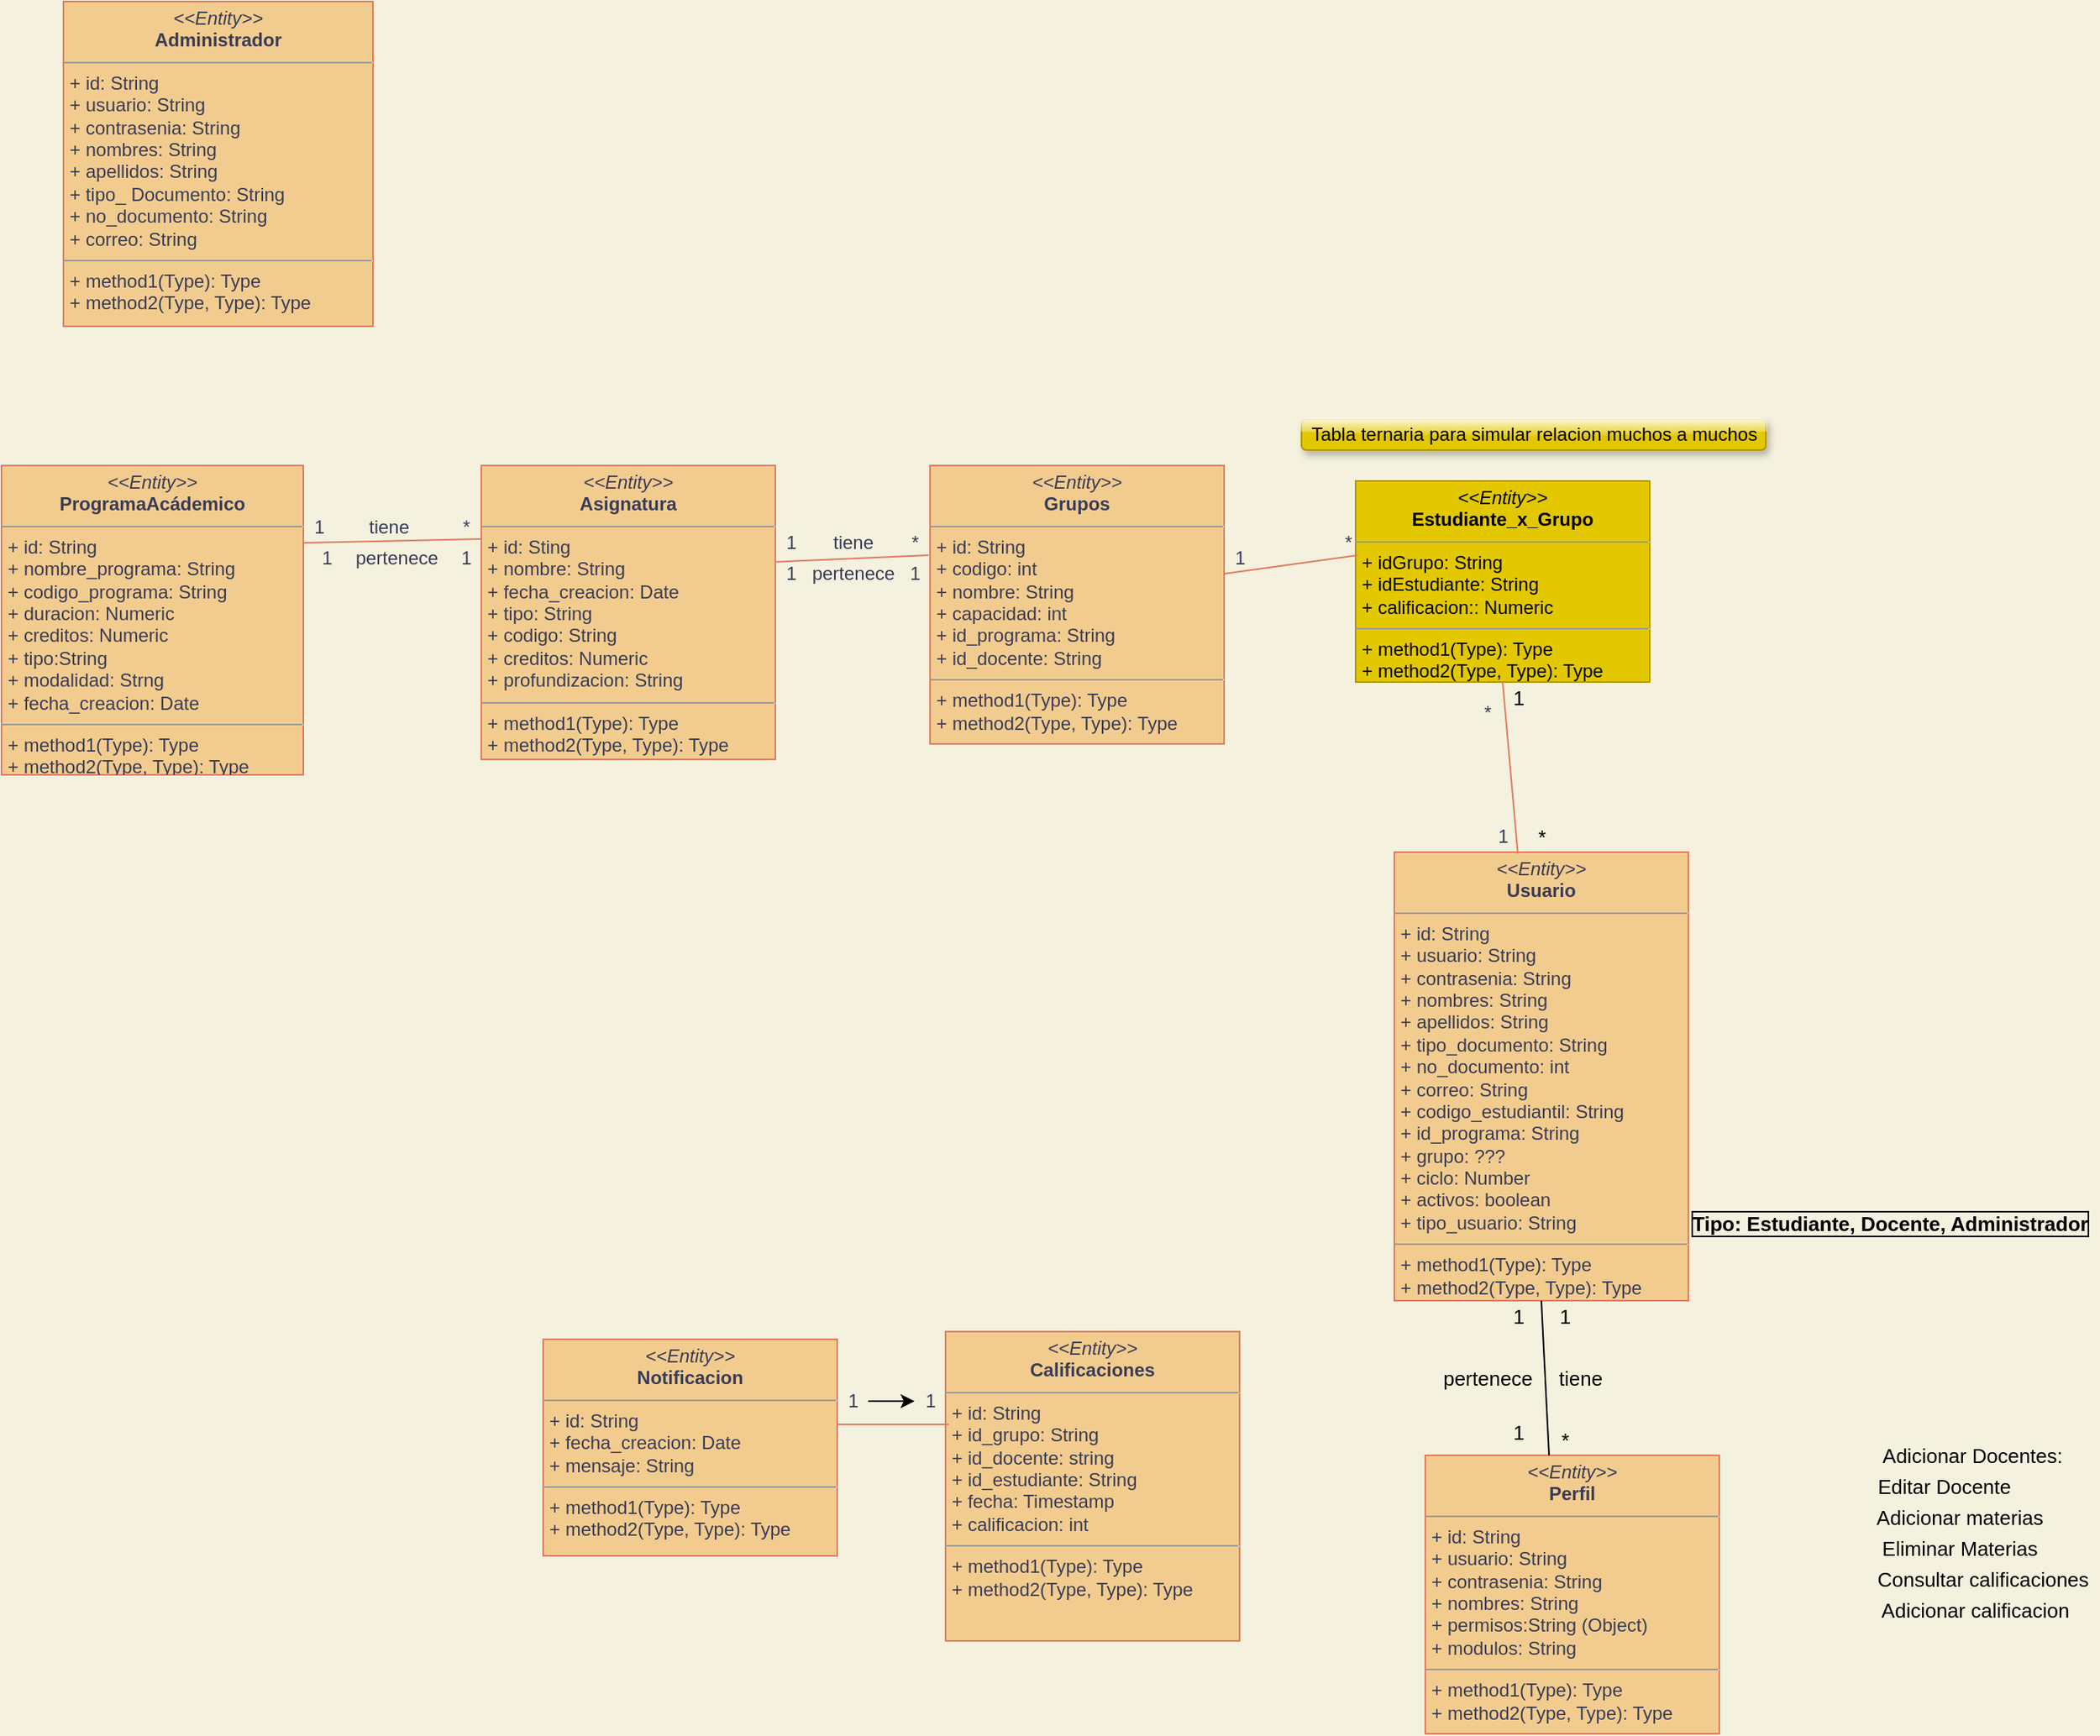 <mxfile>
    <diagram id="lKOiRMlYlnAecIGtzMKI" name="Página-1">
        <mxGraphModel dx="1255" dy="651" grid="1" gridSize="10" guides="1" tooltips="1" connect="1" arrows="1" fold="1" page="1" pageScale="1" pageWidth="3300" pageHeight="4681" background="#F4F1DE" math="0" shadow="0">
            <root>
                <mxCell id="0"/>
                <mxCell id="1" parent="0"/>
                <mxCell id="16" value="&lt;p style=&quot;margin: 0px ; margin-top: 4px ; text-align: center&quot;&gt;&lt;i&gt;&amp;lt;&amp;lt;Entity&amp;gt;&amp;gt;&lt;/i&gt;&lt;br&gt;&lt;b&gt;Administrador&lt;/b&gt;&lt;/p&gt;&lt;hr size=&quot;1&quot;&gt;&lt;p style=&quot;margin: 0px ; margin-left: 4px&quot;&gt;+ id: String&lt;br&gt;+ usuario: String&lt;/p&gt;&lt;p style=&quot;margin: 0px ; margin-left: 4px&quot;&gt;+ contrasenia: String&lt;/p&gt;&lt;p style=&quot;margin: 0px ; margin-left: 4px&quot;&gt;+ nombres: String&lt;/p&gt;&lt;p style=&quot;margin: 0px ; margin-left: 4px&quot;&gt;+ apellidos: String&lt;/p&gt;&lt;p style=&quot;margin: 0px ; margin-left: 4px&quot;&gt;+ tipo_ Documento: String&lt;/p&gt;&lt;p style=&quot;margin: 0px ; margin-left: 4px&quot;&gt;+ no_documento: String&lt;/p&gt;&lt;p style=&quot;margin: 0px ; margin-left: 4px&quot;&gt;+ correo: String&lt;/p&gt;&lt;hr size=&quot;1&quot;&gt;&lt;p style=&quot;margin: 0px ; margin-left: 4px&quot;&gt;+ method1(Type): Type&lt;br&gt;+ method2(Type, Type): Type&lt;/p&gt;" style="verticalAlign=top;align=left;overflow=fill;fontSize=12;fontFamily=Helvetica;html=1;fillColor=#F2CC8F;strokeColor=#E07A5F;fontColor=#393C56;" parent="1" vertex="1">
                    <mxGeometry x="40" y="20" width="200" height="210" as="geometry"/>
                </mxCell>
                <mxCell id="17" value="&lt;p style=&quot;margin: 0px ; margin-top: 4px ; text-align: center&quot;&gt;&lt;i&gt;&amp;lt;&amp;lt;Entity&amp;gt;&amp;gt;&lt;/i&gt;&lt;br&gt;&lt;b&gt;Perfil&lt;/b&gt;&lt;/p&gt;&lt;hr size=&quot;1&quot;&gt;&lt;p style=&quot;margin: 0px ; margin-left: 4px&quot;&gt;&lt;span style=&quot;text-align: center&quot;&gt;+ id: String&lt;/span&gt;&lt;br style=&quot;text-align: center&quot;&gt;&lt;span style=&quot;text-align: center&quot;&gt;+ usuario: String&lt;/span&gt;&lt;br style=&quot;text-align: center&quot;&gt;&lt;span style=&quot;text-align: center&quot;&gt;+ contrasenia: String&lt;/span&gt;&lt;br style=&quot;text-align: center&quot;&gt;&lt;span style=&quot;text-align: center&quot;&gt;+ nombres: String&lt;/span&gt;&lt;/p&gt;&lt;p style=&quot;margin: 0px ; margin-left: 4px&quot;&gt;&lt;span style=&quot;text-align: center&quot;&gt;+ permisos:String (Object)&lt;/span&gt;&lt;/p&gt;&lt;p style=&quot;margin: 0px ; margin-left: 4px&quot;&gt;&lt;span style=&quot;text-align: center&quot;&gt;+ modulos: String&lt;/span&gt;&lt;/p&gt;&lt;hr size=&quot;1&quot;&gt;&lt;p style=&quot;margin: 0px ; margin-left: 4px&quot;&gt;+ method1(Type): Type&lt;br&gt;+ method2(Type, Type): Type&lt;/p&gt;" style="verticalAlign=top;align=left;overflow=fill;fontSize=12;fontFamily=Helvetica;html=1;fillColor=#F2CC8F;strokeColor=#E07A5F;fontColor=#393C56;" parent="1" vertex="1">
                    <mxGeometry x="920" y="960" width="190" height="180" as="geometry"/>
                </mxCell>
                <mxCell id="18" value="&lt;p style=&quot;margin: 0px ; margin-top: 4px ; text-align: center&quot;&gt;&lt;i&gt;&amp;lt;&amp;lt;Entity&amp;gt;&amp;gt;&lt;/i&gt;&lt;br&gt;&lt;b&gt;Usuario&lt;/b&gt;&lt;/p&gt;&lt;hr size=&quot;1&quot;&gt;&lt;p style=&quot;margin: 0px ; margin-left: 4px&quot;&gt;&lt;span style=&quot;text-align: center&quot;&gt;+ id: String&lt;/span&gt;&lt;br style=&quot;text-align: center&quot;&gt;&lt;span style=&quot;text-align: center&quot;&gt;+ usuario: String&lt;/span&gt;&lt;br style=&quot;text-align: center&quot;&gt;&lt;span style=&quot;text-align: center&quot;&gt;+ contrasenia: String&lt;/span&gt;&lt;br style=&quot;text-align: center&quot;&gt;&lt;span style=&quot;text-align: center&quot;&gt;+ nombres: String&lt;/span&gt;&lt;br style=&quot;text-align: center&quot;&gt;&lt;span style=&quot;text-align: center&quot;&gt;+ apellidos: String&lt;/span&gt;&lt;br style=&quot;text-align: center&quot;&gt;&lt;span style=&quot;text-align: center&quot;&gt;+ tipo_documento: String&lt;/span&gt;&lt;br style=&quot;text-align: center&quot;&gt;&lt;span style=&quot;text-align: center&quot;&gt;+ no_documento: int&lt;/span&gt;&lt;br style=&quot;text-align: center&quot;&gt;&lt;span style=&quot;text-align: center&quot;&gt;+ correo: String&lt;/span&gt;&lt;br style=&quot;text-align: center&quot;&gt;&lt;span style=&quot;text-align: center&quot;&gt;+ codigo_estudiantil: String&lt;/span&gt;&lt;br style=&quot;text-align: center&quot;&gt;&lt;span style=&quot;text-align: center&quot;&gt;+ id_programa: String&lt;/span&gt;&lt;br style=&quot;text-align: center&quot;&gt;&lt;span style=&quot;text-align: center&quot;&gt;+ grupo: ???&lt;/span&gt;&lt;br style=&quot;text-align: center&quot;&gt;&lt;span style=&quot;text-align: center&quot;&gt;+ ciclo: Number&lt;/span&gt;&lt;br style=&quot;text-align: center&quot;&gt;&lt;span style=&quot;text-align: center&quot;&gt;+ activos: boolean&lt;/span&gt;&lt;br&gt;&lt;/p&gt;&lt;p style=&quot;margin: 0px ; margin-left: 4px&quot;&gt;&lt;span style=&quot;text-align: center&quot;&gt;+ tipo_usuario: String&lt;/span&gt;&lt;/p&gt;&lt;hr size=&quot;1&quot;&gt;&lt;p style=&quot;margin: 0px ; margin-left: 4px&quot;&gt;+ method1(Type): Type&lt;br&gt;+ method2(Type, Type): Type&lt;/p&gt;" style="verticalAlign=top;align=left;overflow=fill;fontSize=12;fontFamily=Helvetica;html=1;fillColor=#F2CC8F;strokeColor=#E07A5F;fontColor=#393C56;" parent="1" vertex="1">
                    <mxGeometry x="900" y="570" width="190" height="290" as="geometry"/>
                </mxCell>
                <mxCell id="19" value="&lt;p style=&quot;margin: 0px ; margin-top: 4px ; text-align: center&quot;&gt;&lt;i&gt;&amp;lt;&amp;lt;Entity&amp;gt;&amp;gt;&lt;/i&gt;&lt;br&gt;&lt;b&gt;ProgramaAcádemico&lt;/b&gt;&lt;/p&gt;&lt;hr size=&quot;1&quot;&gt;&lt;p style=&quot;margin: 0px ; margin-left: 4px&quot;&gt;&lt;span style=&quot;text-align: center&quot;&gt;+ id: String&lt;/span&gt;&lt;br style=&quot;text-align: center&quot;&gt;&lt;span style=&quot;text-align: center&quot;&gt;+&amp;nbsp;&lt;/span&gt;&lt;span style=&quot;text-align: center&quot;&gt;nombre_programa: String&lt;/span&gt;&lt;br style=&quot;text-align: center&quot;&gt;&lt;span style=&quot;text-align: center&quot;&gt;+&amp;nbsp;&lt;/span&gt;&lt;span style=&quot;text-align: center&quot;&gt;codigo_programa: String&lt;/span&gt;&lt;br&gt;&lt;/p&gt;&lt;p style=&quot;margin: 0px ; margin-left: 4px&quot;&gt;&lt;span style=&quot;text-align: center&quot;&gt;+ duracion: Numeric&lt;/span&gt;&lt;/p&gt;&lt;p style=&quot;margin: 0px ; margin-left: 4px&quot;&gt;&lt;span style=&quot;text-align: center&quot;&gt;+ creditos: Numeric&lt;/span&gt;&lt;/p&gt;&lt;p style=&quot;margin: 0px ; margin-left: 4px&quot;&gt;&lt;span style=&quot;text-align: center&quot;&gt;+ tipo:String&lt;/span&gt;&lt;/p&gt;&lt;p style=&quot;margin: 0px ; margin-left: 4px&quot;&gt;&lt;span style=&quot;text-align: center&quot;&gt;+ modalidad: Strng&lt;/span&gt;&lt;/p&gt;&lt;p style=&quot;margin: 0px ; margin-left: 4px&quot;&gt;&lt;span style=&quot;text-align: center&quot;&gt;+ fecha_creacion: Date&lt;/span&gt;&lt;/p&gt;&lt;hr size=&quot;1&quot;&gt;&lt;p style=&quot;margin: 0px ; margin-left: 4px&quot;&gt;+ method1(Type): Type&lt;br&gt;+ method2(Type, Type): Type&lt;/p&gt;" style="verticalAlign=top;align=left;overflow=fill;fontSize=12;fontFamily=Helvetica;html=1;fillColor=#F2CC8F;strokeColor=#E07A5F;fontColor=#393C56;" parent="1" vertex="1">
                    <mxGeometry y="320" width="195" height="200" as="geometry"/>
                </mxCell>
                <mxCell id="20" value="&lt;p style=&quot;margin: 0px ; margin-top: 4px ; text-align: center&quot;&gt;&lt;i&gt;&amp;lt;&amp;lt;&lt;/i&gt;&lt;i&gt;Entity&lt;/i&gt;&lt;i&gt;&amp;gt;&amp;gt;&lt;/i&gt;&lt;br&gt;&lt;b&gt;Grupos&lt;/b&gt;&lt;/p&gt;&lt;hr size=&quot;1&quot;&gt;&lt;p style=&quot;margin: 0px ; margin-left: 4px&quot;&gt;&lt;span style=&quot;text-align: center&quot;&gt;+ id: String&lt;/span&gt;&lt;br style=&quot;text-align: center&quot;&gt;&lt;span style=&quot;text-align: center&quot;&gt;+ codigo: int&lt;/span&gt;&lt;br style=&quot;text-align: center&quot;&gt;&lt;span style=&quot;text-align: center&quot;&gt;+ nombre: String&lt;/span&gt;&lt;br style=&quot;text-align: center&quot;&gt;&lt;span style=&quot;text-align: center&quot;&gt;+ capacidad: int&lt;/span&gt;&lt;br style=&quot;text-align: center&quot;&gt;&lt;span style=&quot;text-align: center&quot;&gt;+ id_programa: String&lt;/span&gt;&lt;br style=&quot;text-align: center&quot;&gt;&lt;span style=&quot;text-align: center&quot;&gt;+ id_docente: String&lt;/span&gt;&lt;br&gt;&lt;/p&gt;&lt;hr size=&quot;1&quot;&gt;&lt;p style=&quot;margin: 0px ; margin-left: 4px&quot;&gt;+ method1(Type): Type&lt;br&gt;+ method2(Type, Type): Type&lt;/p&gt;" style="verticalAlign=top;align=left;overflow=fill;fontSize=12;fontFamily=Helvetica;html=1;fillColor=#F2CC8F;strokeColor=#E07A5F;fontColor=#393C56;" parent="1" vertex="1">
                    <mxGeometry x="600" y="320" width="190" height="180" as="geometry"/>
                </mxCell>
                <mxCell id="21" value="&lt;p style=&quot;margin: 0px ; margin-top: 4px ; text-align: center&quot;&gt;&lt;i&gt;&amp;lt;&amp;lt;&lt;/i&gt;&lt;i&gt;Entity&lt;/i&gt;&lt;i&gt;&amp;gt;&amp;gt;&lt;/i&gt;&lt;br&gt;&lt;b&gt;Calificaciones&lt;/b&gt;&lt;/p&gt;&lt;hr size=&quot;1&quot;&gt;&lt;p style=&quot;margin: 0px ; margin-left: 4px&quot;&gt;&lt;span style=&quot;text-align: center&quot;&gt;+ id: String&lt;/span&gt;&lt;br style=&quot;text-align: center&quot;&gt;&lt;span style=&quot;text-align: center&quot;&gt;+ id_grupo: String&lt;/span&gt;&lt;br style=&quot;text-align: center&quot;&gt;&lt;span style=&quot;text-align: center&quot;&gt;+ id_docente: string&lt;/span&gt;&lt;br style=&quot;text-align: center&quot;&gt;&lt;span style=&quot;text-align: center&quot;&gt;+ id_estudiante: String&lt;/span&gt;&lt;br style=&quot;text-align: center&quot;&gt;&lt;span style=&quot;text-align: center&quot;&gt;+ fecha: Timestamp&lt;/span&gt;&lt;br style=&quot;text-align: center&quot;&gt;&lt;span style=&quot;text-align: center&quot;&gt;+ calificacion: int&lt;/span&gt;&lt;br&gt;&lt;/p&gt;&lt;hr size=&quot;1&quot;&gt;&lt;p style=&quot;margin: 0px ; margin-left: 4px&quot;&gt;+ method1(Type): Type&lt;br&gt;+ method2(Type, Type): Type&lt;/p&gt;" style="verticalAlign=top;align=left;overflow=fill;fontSize=12;fontFamily=Helvetica;html=1;fillColor=#F2CC8F;strokeColor=#E07A5F;fontColor=#393C56;" parent="1" vertex="1">
                    <mxGeometry x="610" y="880" width="190" height="200" as="geometry"/>
                </mxCell>
                <mxCell id="22" value="&lt;p style=&quot;margin: 0px ; margin-top: 4px ; text-align: center&quot;&gt;&lt;i&gt;&amp;lt;&amp;lt;Entity&amp;gt;&amp;gt;&lt;/i&gt;&lt;br&gt;&lt;b&gt;Notificacion&lt;/b&gt;&lt;/p&gt;&lt;hr size=&quot;1&quot;&gt;&lt;p style=&quot;margin: 0px ; margin-left: 4px&quot;&gt;+ id: String&lt;br&gt;+ fecha_creacion: Date&lt;/p&gt;&lt;p style=&quot;margin: 0px ; margin-left: 4px&quot;&gt;+ mensaje: String&lt;/p&gt;&lt;hr size=&quot;1&quot;&gt;&lt;p style=&quot;margin: 0px ; margin-left: 4px&quot;&gt;+ method1(Type): Type&lt;br&gt;+ method2(Type, Type): Type&lt;/p&gt;" style="verticalAlign=top;align=left;overflow=fill;fontSize=12;fontFamily=Helvetica;html=1;fillColor=#F2CC8F;strokeColor=#E07A5F;fontColor=#393C56;" parent="1" vertex="1">
                    <mxGeometry x="350" y="885" width="190" height="140" as="geometry"/>
                </mxCell>
                <mxCell id="23" value="&lt;p style=&quot;margin: 0px ; margin-top: 4px ; text-align: center&quot;&gt;&lt;i&gt;&amp;lt;&amp;lt;Entity&amp;gt;&amp;gt;&lt;/i&gt;&lt;br&gt;&lt;b&gt;Asignatura&lt;/b&gt;&lt;/p&gt;&lt;hr size=&quot;1&quot;&gt;&lt;p style=&quot;margin: 0px ; margin-left: 4px&quot;&gt;+ id: Sting&lt;br&gt;+ nombre: String&lt;/p&gt;&lt;p style=&quot;margin: 0px ; margin-left: 4px&quot;&gt;+ fecha_creacion: Date&lt;/p&gt;&lt;p style=&quot;margin: 0px ; margin-left: 4px&quot;&gt;+ tipo: String&lt;/p&gt;&lt;p style=&quot;margin: 0px ; margin-left: 4px&quot;&gt;+ codigo: String&lt;/p&gt;&lt;p style=&quot;margin: 0px ; margin-left: 4px&quot;&gt;+ creditos: Numeric&lt;/p&gt;&lt;p style=&quot;margin: 0px ; margin-left: 4px&quot;&gt;+ profundizacion: String&lt;br&gt;&lt;/p&gt;&lt;hr size=&quot;1&quot;&gt;&lt;p style=&quot;margin: 0px ; margin-left: 4px&quot;&gt;+ method1(Type): Type&lt;br&gt;+ method2(Type, Type): Type&lt;/p&gt;" style="verticalAlign=top;align=left;overflow=fill;fontSize=12;fontFamily=Helvetica;html=1;fillColor=#F2CC8F;strokeColor=#E07A5F;fontColor=#393C56;" parent="1" vertex="1">
                    <mxGeometry x="310" y="320" width="190" height="190" as="geometry"/>
                </mxCell>
                <mxCell id="30" value="" style="endArrow=none;html=1;exitX=1;exitY=0.25;exitDx=0;exitDy=0;entryX=0;entryY=0.25;entryDx=0;entryDy=0;labelBackgroundColor=#F4F1DE;strokeColor=#E07A5F;fontColor=#393C56;" parent="1" source="19" target="23" edge="1">
                    <mxGeometry width="50" height="50" relative="1" as="geometry">
                        <mxPoint x="390" y="380" as="sourcePoint"/>
                        <mxPoint x="440" y="330" as="targetPoint"/>
                    </mxGeometry>
                </mxCell>
                <mxCell id="31" value="1" style="text;html=1;align=center;verticalAlign=middle;resizable=0;points=[];autosize=1;strokeColor=none;fontColor=#393C56;" parent="1" vertex="1">
                    <mxGeometry x="195" y="350" width="20" height="20" as="geometry"/>
                </mxCell>
                <mxCell id="32" value="*" style="text;html=1;align=center;verticalAlign=middle;resizable=0;points=[];autosize=1;strokeColor=none;fontColor=#393C56;" parent="1" vertex="1">
                    <mxGeometry x="290" y="350" width="20" height="20" as="geometry"/>
                </mxCell>
                <mxCell id="34" value="1" style="text;html=1;align=center;verticalAlign=middle;resizable=0;points=[];autosize=1;strokeColor=none;fontColor=#393C56;" parent="1" vertex="1">
                    <mxGeometry x="290" y="370" width="20" height="20" as="geometry"/>
                </mxCell>
                <mxCell id="36" value="tiene" style="text;html=1;align=center;verticalAlign=middle;resizable=0;points=[];autosize=1;strokeColor=none;fontColor=#393C56;" parent="1" vertex="1">
                    <mxGeometry x="230" y="350" width="40" height="20" as="geometry"/>
                </mxCell>
                <mxCell id="37" value="1" style="text;html=1;align=center;verticalAlign=middle;resizable=0;points=[];autosize=1;strokeColor=none;fontColor=#393C56;" parent="1" vertex="1">
                    <mxGeometry x="200" y="370" width="20" height="20" as="geometry"/>
                </mxCell>
                <mxCell id="38" value="pertenece" style="text;html=1;align=center;verticalAlign=middle;resizable=0;points=[];autosize=1;strokeColor=none;fontColor=#393C56;" parent="1" vertex="1">
                    <mxGeometry x="220" y="370" width="70" height="20" as="geometry"/>
                </mxCell>
                <mxCell id="42" value="" style="endArrow=none;html=1;entryX=-0.005;entryY=0.322;entryDx=0;entryDy=0;entryPerimeter=0;exitX=1;exitY=0.328;exitDx=0;exitDy=0;exitPerimeter=0;labelBackgroundColor=#F4F1DE;strokeColor=#E07A5F;fontColor=#393C56;" parent="1" source="23" target="20" edge="1">
                    <mxGeometry width="50" height="50" relative="1" as="geometry">
                        <mxPoint x="500" y="370" as="sourcePoint"/>
                        <mxPoint x="610" y="372" as="targetPoint"/>
                    </mxGeometry>
                </mxCell>
                <mxCell id="43" value="1" style="text;html=1;align=center;verticalAlign=middle;resizable=0;points=[];autosize=1;strokeColor=none;fontColor=#393C56;" parent="1" vertex="1">
                    <mxGeometry x="500" y="360" width="20" height="20" as="geometry"/>
                </mxCell>
                <mxCell id="44" value="*" style="text;html=1;align=center;verticalAlign=middle;resizable=0;points=[];autosize=1;strokeColor=none;fontColor=#393C56;" parent="1" vertex="1">
                    <mxGeometry x="580" y="360" width="20" height="20" as="geometry"/>
                </mxCell>
                <mxCell id="45" value="tiene" style="text;html=1;align=center;verticalAlign=middle;resizable=0;points=[];autosize=1;strokeColor=none;fontColor=#393C56;" parent="1" vertex="1">
                    <mxGeometry x="530" y="360" width="40" height="20" as="geometry"/>
                </mxCell>
                <mxCell id="47" value="pertenece" style="text;html=1;align=center;verticalAlign=middle;resizable=0;points=[];autosize=1;strokeColor=none;fontColor=#393C56;" parent="1" vertex="1">
                    <mxGeometry x="515" y="380" width="70" height="20" as="geometry"/>
                </mxCell>
                <mxCell id="48" value="1" style="text;html=1;align=center;verticalAlign=middle;resizable=0;points=[];autosize=1;strokeColor=none;fontColor=#393C56;" parent="1" vertex="1">
                    <mxGeometry x="500" y="380" width="20" height="20" as="geometry"/>
                </mxCell>
                <mxCell id="49" value="1" style="text;html=1;align=center;verticalAlign=middle;resizable=0;points=[];autosize=1;strokeColor=none;fontColor=#393C56;" parent="1" vertex="1">
                    <mxGeometry x="580" y="380" width="20" height="20" as="geometry"/>
                </mxCell>
                <mxCell id="248" value="&lt;p style=&quot;margin: 0px ; margin-top: 4px ; text-align: center&quot;&gt;&lt;i&gt;&amp;lt;&amp;lt;Entity&amp;gt;&amp;gt;&lt;/i&gt;&lt;br&gt;&lt;b&gt;Estudiante_x_Grupo&lt;/b&gt;&lt;/p&gt;&lt;hr size=&quot;1&quot;&gt;&lt;p style=&quot;margin: 0px ; margin-left: 4px&quot;&gt;&lt;span style=&quot;text-align: center&quot;&gt;+ idGrupo: String&lt;/span&gt;&lt;br style=&quot;text-align: center&quot;&gt;&lt;span style=&quot;text-align: center&quot;&gt;+ idEstudiante: String&lt;/span&gt;&lt;br&gt;&lt;/p&gt;&lt;p style=&quot;margin: 0px ; margin-left: 4px&quot;&gt;+ calificacion:: Numeric&lt;span style=&quot;text-align: center&quot;&gt;&lt;br&gt;&lt;/span&gt;&lt;/p&gt;&lt;hr size=&quot;1&quot;&gt;&lt;p style=&quot;margin: 0px ; margin-left: 4px&quot;&gt;+ method1(Type): Type&lt;br&gt;+ method2(Type, Type): Type&lt;/p&gt;&lt;p style=&quot;margin: 0px ; margin-left: 4px&quot;&gt;&lt;br&gt;&lt;/p&gt;" style="verticalAlign=top;align=left;overflow=fill;fontSize=12;fontFamily=Helvetica;html=1;fillColor=#e3c800;strokeColor=#B09500;fontColor=#000000;rounded=0;shadow=0;sketch=0;glass=0;" parent="1" vertex="1">
                    <mxGeometry x="875" y="330" width="190" height="130" as="geometry"/>
                </mxCell>
                <mxCell id="249" value="" style="endArrow=none;html=1;entryX=0.008;entryY=0.369;entryDx=0;entryDy=0;entryPerimeter=0;labelBackgroundColor=#F4F1DE;strokeColor=#E07A5F;fontColor=#393C56;" parent="1" target="248" edge="1">
                    <mxGeometry width="50" height="50" relative="1" as="geometry">
                        <mxPoint x="790" y="390" as="sourcePoint"/>
                        <mxPoint x="840" y="340" as="targetPoint"/>
                    </mxGeometry>
                </mxCell>
                <mxCell id="250" value="1" style="text;html=1;align=center;verticalAlign=middle;resizable=0;points=[];autosize=1;strokeColor=none;fontColor=#393C56;" parent="1" vertex="1">
                    <mxGeometry x="790" y="370" width="20" height="20" as="geometry"/>
                </mxCell>
                <mxCell id="251" value="*" style="text;html=1;align=center;verticalAlign=middle;resizable=0;points=[];autosize=1;strokeColor=none;fontColor=#393C56;" parent="1" vertex="1">
                    <mxGeometry x="860" y="360" width="20" height="20" as="geometry"/>
                </mxCell>
                <mxCell id="252" value="" style="endArrow=none;html=1;entryX=0.5;entryY=1;entryDx=0;entryDy=0;exitX=0.42;exitY=0.003;exitDx=0;exitDy=0;exitPerimeter=0;labelBackgroundColor=#F4F1DE;strokeColor=#E07A5F;fontColor=#393C56;" parent="1" source="18" target="248" edge="1">
                    <mxGeometry width="50" height="50" relative="1" as="geometry">
                        <mxPoint x="970" y="560" as="sourcePoint"/>
                        <mxPoint x="1020" y="510" as="targetPoint"/>
                    </mxGeometry>
                </mxCell>
                <mxCell id="253" value="*" style="text;html=1;align=center;verticalAlign=middle;resizable=0;points=[];autosize=1;strokeColor=none;fontColor=#393C56;" parent="1" vertex="1">
                    <mxGeometry x="950" y="470" width="20" height="20" as="geometry"/>
                </mxCell>
                <mxCell id="254" value="1" style="text;html=1;align=center;verticalAlign=middle;resizable=0;points=[];autosize=1;strokeColor=none;fontColor=#393C56;" parent="1" vertex="1">
                    <mxGeometry x="960" y="550" width="20" height="20" as="geometry"/>
                </mxCell>
                <mxCell id="255" value="Tabla ternaria para simular relacion muchos a muchos" style="text;html=1;align=center;verticalAlign=middle;resizable=0;points=[];autosize=1;strokeColor=#B09500;fillColor=#e3c800;fontColor=#000000;rounded=1;shadow=1;glass=1;sketch=0;" parent="1" vertex="1">
                    <mxGeometry x="840" y="290" width="300" height="20" as="geometry"/>
                </mxCell>
                <mxCell id="259" value="" style="endArrow=none;html=1;entryX=0.011;entryY=0.3;entryDx=0;entryDy=0;entryPerimeter=0;exitX=1;exitY=0.393;exitDx=0;exitDy=0;exitPerimeter=0;labelBackgroundColor=#F4F1DE;strokeColor=#E07A5F;fontColor=#393C56;" parent="1" source="22" target="21" edge="1">
                    <mxGeometry width="50" height="50" relative="1" as="geometry">
                        <mxPoint x="530" y="945" as="sourcePoint"/>
                        <mxPoint x="580" y="895" as="targetPoint"/>
                    </mxGeometry>
                </mxCell>
                <mxCell id="260" value="1" style="text;html=1;align=center;verticalAlign=middle;resizable=0;points=[];autosize=1;strokeColor=none;fontColor=#393C56;" parent="1" vertex="1">
                    <mxGeometry x="590" y="915" width="20" height="20" as="geometry"/>
                </mxCell>
                <mxCell id="276" value="" style="edgeStyle=orthogonalEdgeStyle;rounded=0;orthogonalLoop=1;jettySize=auto;html=1;fontSize=13;" edge="1" parent="1" source="261" target="260">
                    <mxGeometry relative="1" as="geometry"/>
                </mxCell>
                <mxCell id="261" value="1" style="text;html=1;align=center;verticalAlign=middle;resizable=0;points=[];autosize=1;strokeColor=none;fontColor=#393C56;" parent="1" vertex="1">
                    <mxGeometry x="540" y="915" width="20" height="20" as="geometry"/>
                </mxCell>
                <mxCell id="275" value="&lt;font color=&quot;#000000&quot; style=&quot;font-size: 13px&quot;&gt;Tipo: Estudiante, Docente, Administrador&lt;/font&gt;" style="text;html=1;align=center;verticalAlign=middle;resizable=0;points=[];autosize=1;strokeColor=none;fontSize=13;fontStyle=1;labelBorderColor=#000000;" vertex="1" parent="1">
                    <mxGeometry x="1085" y="800" width="270" height="20" as="geometry"/>
                </mxCell>
                <mxCell id="277" value="&lt;font color=&quot;#000000&quot;&gt;*&lt;/font&gt;" style="text;html=1;align=center;verticalAlign=middle;resizable=0;points=[];autosize=1;strokeColor=none;fontSize=13;" vertex="1" parent="1">
                    <mxGeometry x="985" y="550" width="20" height="20" as="geometry"/>
                </mxCell>
                <mxCell id="278" value="1" style="text;html=1;align=center;verticalAlign=middle;resizable=0;points=[];autosize=1;strokeColor=none;fontSize=13;fontColor=#000000;" vertex="1" parent="1">
                    <mxGeometry x="970" y="460" width="20" height="20" as="geometry"/>
                </mxCell>
                <mxCell id="279" value="" style="endArrow=none;html=1;fontSize=13;exitX=0.421;exitY=0;exitDx=0;exitDy=0;exitPerimeter=0;fontColor=#000000;labelBackgroundColor=#000000;strokeColor=#000000;" edge="1" parent="1" source="17">
                    <mxGeometry width="50" height="50" relative="1" as="geometry">
                        <mxPoint x="945" y="910" as="sourcePoint"/>
                        <mxPoint x="995" y="860" as="targetPoint"/>
                    </mxGeometry>
                </mxCell>
                <mxCell id="280" value="*" style="text;html=1;align=center;verticalAlign=middle;resizable=0;points=[];autosize=1;strokeColor=none;fontSize=13;fontColor=#000000;" vertex="1" parent="1">
                    <mxGeometry x="1000" y="940" width="20" height="20" as="geometry"/>
                </mxCell>
                <mxCell id="281" value="1" style="text;html=1;align=center;verticalAlign=middle;resizable=0;points=[];autosize=1;strokeColor=none;fontSize=13;fontColor=#000000;" vertex="1" parent="1">
                    <mxGeometry x="1000" y="860" width="20" height="20" as="geometry"/>
                </mxCell>
                <mxCell id="282" value="Adicionar Docentes:&amp;nbsp;" style="text;html=1;align=center;verticalAlign=middle;resizable=0;points=[];autosize=1;strokeColor=none;fontSize=13;fontColor=#000000;" vertex="1" parent="1">
                    <mxGeometry x="1205" y="950" width="140" height="20" as="geometry"/>
                </mxCell>
                <mxCell id="283" value="Editar Docente" style="text;html=1;align=center;verticalAlign=middle;resizable=0;points=[];autosize=1;strokeColor=none;fontSize=13;fontColor=#000000;" vertex="1" parent="1">
                    <mxGeometry x="1205" y="970" width="100" height="20" as="geometry"/>
                </mxCell>
                <mxCell id="284" value="Adicionar materias" style="text;html=1;align=center;verticalAlign=middle;resizable=0;points=[];autosize=1;strokeColor=none;fontSize=13;fontColor=#000000;" vertex="1" parent="1">
                    <mxGeometry x="1205" y="990" width="120" height="20" as="geometry"/>
                </mxCell>
                <mxCell id="285" value="Eliminar Materias" style="text;html=1;align=center;verticalAlign=middle;resizable=0;points=[];autosize=1;strokeColor=none;fontSize=13;fontColor=#000000;" vertex="1" parent="1">
                    <mxGeometry x="1205" y="1010" width="120" height="20" as="geometry"/>
                </mxCell>
                <mxCell id="286" value="Consultar calificaciones" style="text;html=1;align=center;verticalAlign=middle;resizable=0;points=[];autosize=1;strokeColor=none;fontSize=13;fontColor=#000000;" vertex="1" parent="1">
                    <mxGeometry x="1205" y="1030" width="150" height="20" as="geometry"/>
                </mxCell>
                <mxCell id="287" value="tiene" style="text;html=1;align=center;verticalAlign=middle;resizable=0;points=[];autosize=1;strokeColor=none;fontSize=13;fontColor=#000000;" vertex="1" parent="1">
                    <mxGeometry x="1000" y="900" width="40" height="20" as="geometry"/>
                </mxCell>
                <mxCell id="289" value="1" style="text;html=1;align=center;verticalAlign=middle;resizable=0;points=[];autosize=1;strokeColor=none;fontSize=13;fontColor=#000000;" vertex="1" parent="1">
                    <mxGeometry x="970" y="935" width="20" height="20" as="geometry"/>
                </mxCell>
                <mxCell id="290" value="1" style="text;html=1;align=center;verticalAlign=middle;resizable=0;points=[];autosize=1;strokeColor=none;fontSize=13;fontColor=#000000;" vertex="1" parent="1">
                    <mxGeometry x="970" y="860" width="20" height="20" as="geometry"/>
                </mxCell>
                <mxCell id="291" value="pertenece" style="text;html=1;align=center;verticalAlign=middle;resizable=0;points=[];autosize=1;strokeColor=none;fontSize=13;fontColor=#000000;" vertex="1" parent="1">
                    <mxGeometry x="925" y="900" width="70" height="20" as="geometry"/>
                </mxCell>
                <mxCell id="292" value="Adicionar calificacion" style="text;html=1;align=center;verticalAlign=middle;resizable=0;points=[];autosize=1;strokeColor=none;fontSize=13;fontColor=#000000;" vertex="1" parent="1">
                    <mxGeometry x="1205" y="1050" width="140" height="20" as="geometry"/>
                </mxCell>
            </root>
        </mxGraphModel>
    </diagram>
</mxfile>